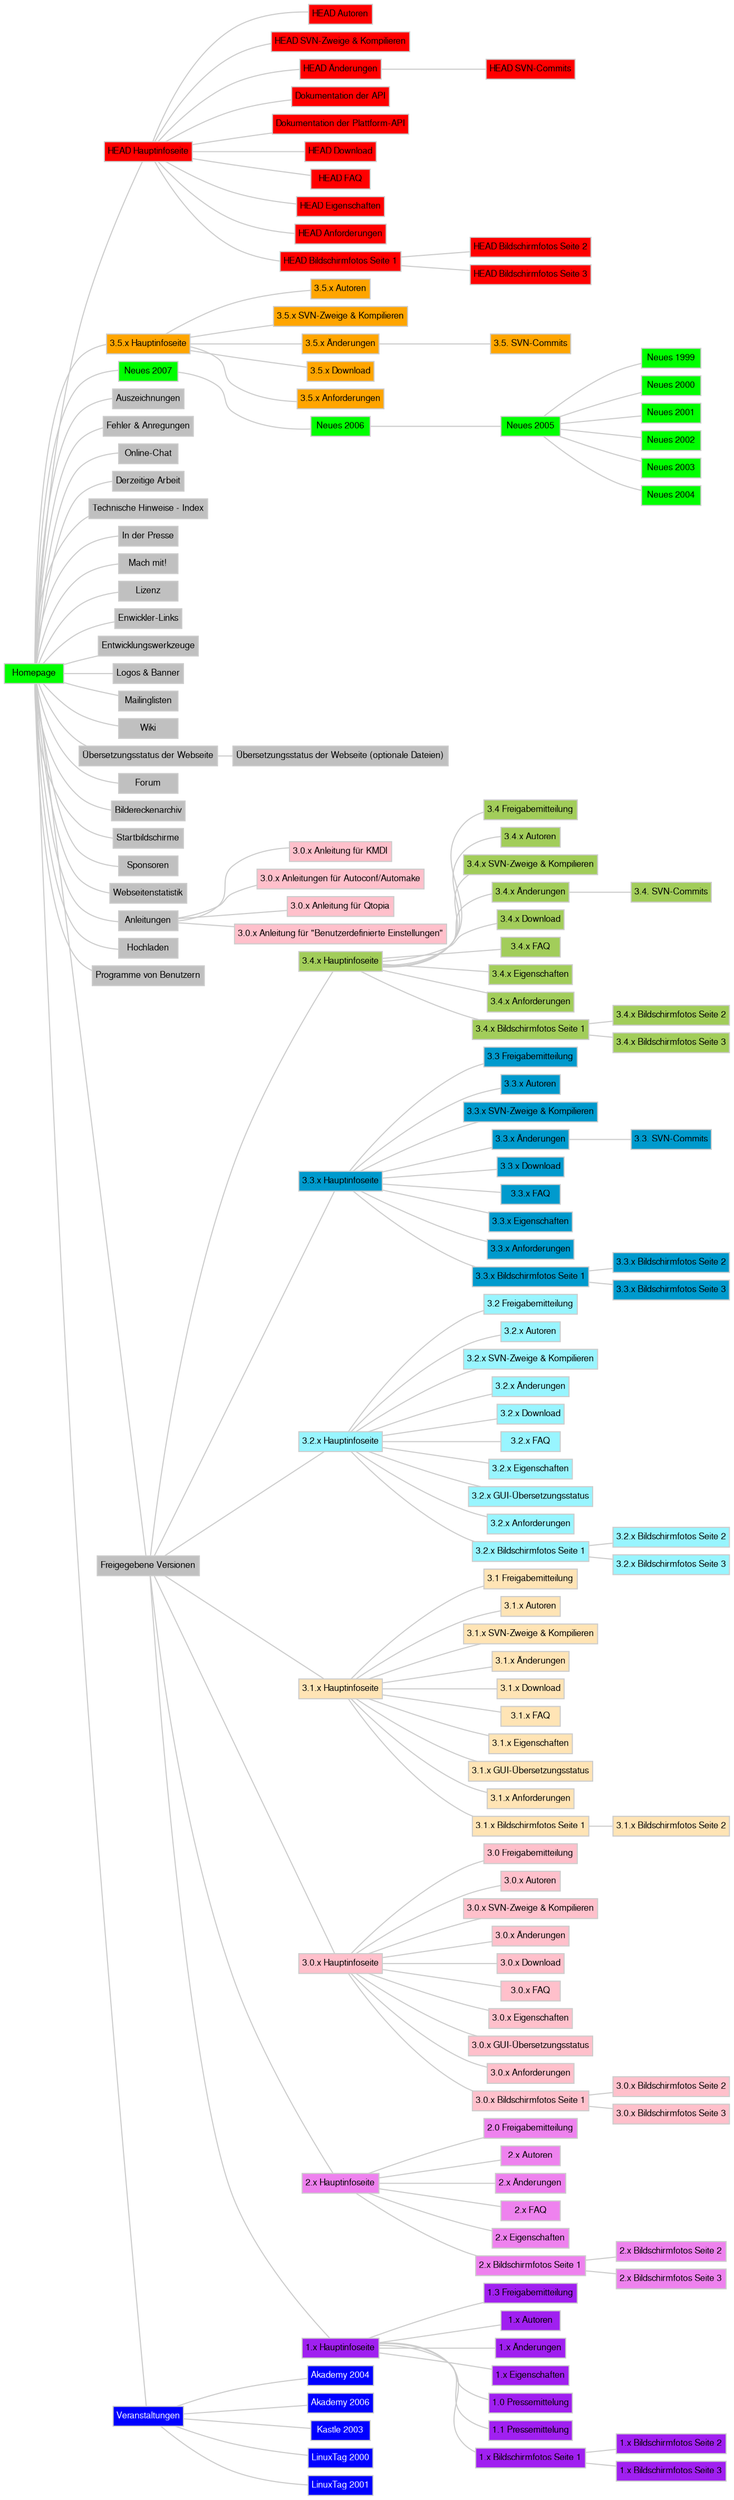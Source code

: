 digraph G {
  fontpath="/usr/X11R6/lib/X11/fonts/truetype";
  charset="iso-8859-1";
  rankdir="LR";
  ranksep="0.2";
  nodesep="0.1";
  overlap="false";
  node [shape="box",color="#cccccc",fontname="FreeSans", fontsize="8",fontcolor="#000000" margin="0.04" height="0.25"];
  edge [color="#cccccc",arrowhead="none"];
  21 [label="HEAD Autoren", URL="../index.html?filename=HEAD/authors.html", fillcolor="red", fontcolor="", style="filled"];
  27 -> 21;
  22 [label="HEAD SVN-Zweige &amp; Kompilieren", URL="../index.html?filename=HEAD/branches_compiling.html", fillcolor="red", fontcolor="", style="filled"];
  27 -> 22;
  159 [label="HEAD SVN-Commits", URL="../index.html?filename=HEAD/ChangeLog.html", fillcolor="red", fontcolor="", style="filled"];
  29 -> 159;
  29 [label="HEAD &Auml;nderungen", URL="../index.html?filename=HEAD/changes.html", fillcolor="red", fontcolor="", style="filled"];
  27 -> 29;
  136 [label="Dokumentation der&nbsp;API", URL="../HEAD/doc/api/", fillcolor="red", fontcolor="", style="filled"];
  27 -> 136;
  139 [label="Dokumentation der Plattform-API", URL="../HEAD/doc/platform/", fillcolor="red", fontcolor="", style="filled"];
  27 -> 139;
  24 [label="HEAD Download", URL="../index.html?filename=HEAD/download.html", fillcolor="red", fontcolor="", style="filled"];
  27 -> 24;
  31 [label="HEAD FAQ", URL="../index.html?filename=HEAD/faq.html", fillcolor="red", fontcolor="", style="filled"];
  27 -> 31;
  30 [label="HEAD Eigenschaften", URL="../index.html?filename=HEAD/features.html", fillcolor="red", fontcolor="", style="filled"];
  27 -> 30;
  27 [label="HEAD Hauptinfoseite", URL="../index.html?filename=HEAD/kdevelop.html", fillcolor="red", fontcolor="", style="filled"];
  1 -> 27;
  23 [label="HEAD Anforderungen", URL="../index.html?filename=HEAD/requirements.html", fillcolor="red", fontcolor="", style="filled"];
  27 -> 23;
  32 [label="HEAD Bildschirmfotos Seite 1", URL="../index.html?filename=HEAD/screenshots1.html", fillcolor="red", fontcolor="", style="filled"];
  27 -> 32;
  33 [label="HEAD Bildschirmfotos Seite 2", URL="../index.html?filename=HEAD/screenshots2.html", fillcolor="red", fontcolor="", style="filled"];
  32 -> 33;
  34 [label="HEAD Bildschirmfotos Seite 3", URL="../index.html?filename=HEAD/screenshots3.html", fillcolor="red", fontcolor="", style="filled"];
  32 -> 34;
  211 [label="3.5.x Autoren", URL="../index.html?filename=3.5/authors.html", fillcolor="orange", fontcolor="", style="filled"];
  209 -> 211;
  212 [label="3.5.x SVN-Zweige &amp; Kompilieren", URL="../index.html?filename=3.5/branches_compiling.html", fillcolor="orange", fontcolor="", style="filled"];
  209 -> 212;
  213 [label="3.5. SVN-Commits", URL="../index.html?filename=3.5/ChangeLog.html", fillcolor="orange", fontcolor="", style="filled"];
  214 -> 213;
  214 [label="3.5.x &Auml;nderungen", URL="../index.html?filename=3.5/changes.html", fillcolor="orange", fontcolor="", style="filled"];
  209 -> 214;
  217 [label="3.5.x Download", URL="../index.html?filename=3.5/download.html", fillcolor="orange", fontcolor="", style="filled"];
  209 -> 217;
  209 [label="3.5.x Hauptinfoseite", URL="../index.html?filename=3.5/kdevelop.html", fillcolor="orange", fontcolor="", style="filled"];
  1 -> 209;
  220 [label="3.5.x Anforderungen", URL="../index.html?filename=3.5/requirements.html", fillcolor="orange", fontcolor="", style="filled"];
  209 -> 220;
  1 [label="Homepage", URL="../index.html?filename=main.html", fillcolor="green", fontcolor="", style="filled"];
  38 [label="Neues 1999", URL="../index.html?filename=main1999.html", fillcolor="green", fontcolor="", style="filled"];
  177 -> 38;
  39 [label="Neues 2000", URL="../index.html?filename=main2000.html", fillcolor="green", fontcolor="", style="filled"];
  177 -> 39;
  40 [label="Neues 2001", URL="../index.html?filename=main2001.html", fillcolor="green", fontcolor="", style="filled"];
  177 -> 40;
  41 [label="Neues 2002", URL="../index.html?filename=main2002.html", fillcolor="green", fontcolor="", style="filled"];
  177 -> 41;
  42 [label="Neues 2003", URL="../index.html?filename=main2003.html", fillcolor="green", fontcolor="", style="filled"];
  177 -> 42;
  118 [label="Neues 2004", URL="../index.html?filename=main2004.html", fillcolor="green", fontcolor="", style="filled"];
  177 -> 118;
  177 [label="Neues 2005", URL="../index.html?filename=main2005.html", fillcolor="green", fontcolor="", style="filled"];
  180 -> 177;
  180 [label="Neues 2006", URL="../index.html?filename=main2006.html", fillcolor="green", fontcolor="", style="filled"];
  225 -> 180;
  225 [label="Neues 2007", URL="../index.html?filename=main2007.html", fillcolor="green", fontcolor="", style="filled"];
  1 -> 225;
  15 [label="Auszeichnungen", URL="../index.html?filename=awards.html", fillcolor="gray", fontcolor="", style="filled"];
  1 -> 15;
  5 [label="Fehler &amp; Anregungen", URL="../index.html?filename=bugs.html", fillcolor="gray", fontcolor="", style="filled"];
  1 -> 5;
  135 [label="Online-Chat", URL="../chat/", fillcolor="gray", fontcolor="", style="filled"];
  1 -> 135;
  105 [label="Derzeitige Arbeit", URL="../index.html?filename=current_work.html", fillcolor="gray", fontcolor="", style="filled"];
  1 -> 105;
  117 [label="Technische Hinweise - Index", URL="../index.html?filename=doc/technotes/index.html", fillcolor="gray", fontcolor="", style="filled"];
  1 -> 117;
  36 [label="In der Presse", URL="../index.html?filename=in_the_press.html", fillcolor="gray", fontcolor="", style="filled"];
  1 -> 36;
  16 [label="Mach mit!", URL="../index.html?filename=join-the-team.html", fillcolor="gray", fontcolor="", style="filled"];
  1 -> 16;
  37 [label="Lizenz", URL="../index.html?filename=license.html", fillcolor="gray", fontcolor="", style="filled"];
  1 -> 37;
  7 [label="Enwickler-Links", URL="../index.html?filename=links_development.html", fillcolor="gray", fontcolor="", style="filled"];
  1 -> 7;
  11 [label="Entwicklungswerkzeuge", URL="../index.html?filename=links_tools.html", fillcolor="gray", fontcolor="", style="filled"];
  1 -> 11;
  13 [label="Logos &amp; Banner", URL="../index.html?filename=logos_banners.html", fillcolor="gray", fontcolor="", style="filled"];
  1 -> 13;
  17 [label="Mailinglisten", URL="../index.html?filename=mailinglist.html", fillcolor="gray", fontcolor="", style="filled"];
  1 -> 17;
  134 [label="Wiki", URL="../mediawiki/", fillcolor="gray", fontcolor="", style="filled"];
  1 -> 134;
  112 [label="&Uuml;bersetzungsstatus der Webseite (optionale Dateien)", URL="../index.html?filename=optional_files_translation_status.html", fillcolor="gray", fontcolor="", style="filled"];
  111 -> 112;
  137 [label="Forum", URL="../phorum5/", fillcolor="gray", fontcolor="", style="filled"];
  1 -> 137;
  43 [label="Bildereckenarchiv", URL="../index.html?filename=pic_corner.html", fillcolor="gray", fontcolor="", style="filled"];
  1 -> 43;
  44 [label="Startbildschirme", URL="../index.html?filename=splashscreens.html", fillcolor="gray", fontcolor="", style="filled"];
  1 -> 44;
  8 [label="Sponsoren", URL="../index.html?filename=sponsors.html", fillcolor="gray", fontcolor="", style="filled"];
  1 -> 8;
  45 [label="Webseitenstatistik", URL="../index.html?filename=stats.html", fillcolor="gray", fontcolor="", style="filled"];
  1 -> 45;
  103 [label="Anleitungen", URL="../index.html?filename=tutorials.html", fillcolor="gray", fontcolor="", style="filled"];
  1 -> 103;
  18 [label="Hochladen", URL="../index.html?filename=upload.html", fillcolor="gray", fontcolor="", style="filled"];
  1 -> 18;
  9 [label="Programme von Benutzern", URL="../index.html?filename=users.html", fillcolor="gray", fontcolor="", style="filled"];
  1 -> 9;
  12 [label="Freigegebene Versionen", URL="../index.html?filename=versions.html", fillcolor="gray", fontcolor="", style="filled"];
  1 -> 12;
  111 [label="&Uuml;bersetzungsstatus der Webseite", URL="../index.html?filename=website_translation_status.html", fillcolor="gray", fontcolor="", style="filled"];
  1 -> 111;
  162 [label="3.4 Freigabemitteilung", URL="../index.html?filename=3.4/announce-kdevelop-3.4.html", fillcolor="darkolivegreen3", fontcolor="", style="filled"];
  161 -> 162;
  163 [label="3.4.x Autoren", URL="../index.html?filename=3.4/authors.html", fillcolor="darkolivegreen3", fontcolor="", style="filled"];
  161 -> 163;
  164 [label="3.4.x SVN-Zweige &amp; Kompilieren", URL="../index.html?filename=3.4/branches_compiling.html", fillcolor="darkolivegreen3", fontcolor="", style="filled"];
  161 -> 164;
  165 [label="3.4. SVN-Commits", URL="../index.html?filename=3.4/ChangeLog.html", fillcolor="darkolivegreen3", fontcolor="", style="filled"];
  166 -> 165;
  166 [label="3.4.x &Auml;nderungen", URL="../index.html?filename=3.4/changes.html", fillcolor="darkolivegreen3", fontcolor="", style="filled"];
  161 -> 166;
  168 [label="3.4.x Download", URL="../index.html?filename=3.4/download.html", fillcolor="darkolivegreen3", fontcolor="", style="filled"];
  161 -> 168;
  169 [label="3.4.x FAQ", URL="../index.html?filename=3.4/faq.html", fillcolor="darkolivegreen3", fontcolor="", style="filled"];
  161 -> 169;
  170 [label="3.4.x Eigenschaften", URL="../index.html?filename=3.4/features.html", fillcolor="darkolivegreen3", fontcolor="", style="filled"];
  161 -> 170;
  161 [label="3.4.x Hauptinfoseite", URL="../index.html?filename=3.4/kdevelop.html", fillcolor="darkolivegreen3", fontcolor="", style="filled"];
  12 -> 161;
  172 [label="3.4.x Anforderungen", URL="../index.html?filename=3.4/requirements.html", fillcolor="darkolivegreen3", fontcolor="", style="filled"];
  161 -> 172;
  173 [label="3.4.x Bildschirmfotos Seite 1", URL="../index.html?filename=3.4/screenshots1.html", fillcolor="darkolivegreen3", fontcolor="", style="filled"];
  161 -> 173;
  174 [label="3.4.x Bildschirmfotos Seite 2", URL="../index.html?filename=3.4/screenshots2.html", fillcolor="darkolivegreen3", fontcolor="", style="filled"];
  173 -> 174;
  175 [label="3.4.x Bildschirmfotos Seite 3", URL="../index.html?filename=3.4/screenshots3.html", fillcolor="darkolivegreen3", fontcolor="", style="filled"];
  173 -> 175;
  144 [label="3.3 Freigabemitteilung", URL="../index.html?filename=3.3/announce-kdevelop-3.3.html", fillcolor="deepskyblue3", fontcolor="", style="filled"];
  143 -> 144;
  145 [label="3.3.x Autoren", URL="../index.html?filename=3.3/authors.html", fillcolor="deepskyblue3", fontcolor="", style="filled"];
  143 -> 145;
  146 [label="3.3.x SVN-Zweige &amp; Kompilieren", URL="../index.html?filename=3.3/branches_compiling.html", fillcolor="deepskyblue3", fontcolor="", style="filled"];
  143 -> 146;
  158 [label="3.3. SVN-Commits", URL="../index.html?filename=3.3/ChangeLog.html", fillcolor="deepskyblue3", fontcolor="", style="filled"];
  147 -> 158;
  147 [label="3.3.x &Auml;nderungen", URL="../index.html?filename=3.3/changes.html", fillcolor="deepskyblue3", fontcolor="", style="filled"];
  143 -> 147;
  149 [label="3.3.x Download", URL="../index.html?filename=3.3/download.html", fillcolor="deepskyblue3", fontcolor="", style="filled"];
  143 -> 149;
  150 [label="3.3.x FAQ", URL="../index.html?filename=3.3/faq.html", fillcolor="deepskyblue3", fontcolor="", style="filled"];
  143 -> 150;
  151 [label="3.3.x Eigenschaften", URL="../index.html?filename=3.3/features.html", fillcolor="deepskyblue3", fontcolor="", style="filled"];
  143 -> 151;
  143 [label="3.3.x Hauptinfoseite", URL="../index.html?filename=3.3/kdevelop.html", fillcolor="deepskyblue3", fontcolor="", style="filled"];
  12 -> 143;
  153 [label="3.3.x Anforderungen", URL="../index.html?filename=3.3/requirements.html", fillcolor="deepskyblue3", fontcolor="", style="filled"];
  143 -> 153;
  154 [label="3.3.x Bildschirmfotos Seite 1", URL="../index.html?filename=3.3/screenshots1.html", fillcolor="deepskyblue3", fontcolor="", style="filled"];
  143 -> 154;
  155 [label="3.3.x Bildschirmfotos Seite 2", URL="../index.html?filename=3.3/screenshots2.html", fillcolor="deepskyblue3", fontcolor="", style="filled"];
  154 -> 155;
  156 [label="3.3.x Bildschirmfotos Seite 3", URL="../index.html?filename=3.3/screenshots3.html", fillcolor="deepskyblue3", fontcolor="", style="filled"];
  154 -> 156;
  120 [label="3.2 Freigabemitteilung", URL="../index.html?filename=3.2/announce-kdevelop-3.2.html", fillcolor="cadetblue1", fontcolor="", style="filled"];
  119 -> 120;
  121 [label="3.2.x Autoren", URL="../index.html?filename=3.2/authors.html", fillcolor="cadetblue1", fontcolor="", style="filled"];
  119 -> 121;
  122 [label="3.2.x SVN-Zweige &amp; Kompilieren", URL="../index.html?filename=3.2/branches_compiling.html", fillcolor="cadetblue1", fontcolor="", style="filled"];
  119 -> 122;
  123 [label="3.2.x &Auml;nderungen", URL="../index.html?filename=3.2/changes.html", fillcolor="cadetblue1", fontcolor="", style="filled"];
  119 -> 123;
  125 [label="3.2.x Download", URL="../index.html?filename=3.2/download.html", fillcolor="cadetblue1", fontcolor="", style="filled"];
  119 -> 125;
  126 [label="3.2.x FAQ", URL="../index.html?filename=3.2/faq.html", fillcolor="cadetblue1", fontcolor="", style="filled"];
  119 -> 126;
  127 [label="3.2.x Eigenschaften", URL="../index.html?filename=3.2/features.html", fillcolor="cadetblue1", fontcolor="", style="filled"];
  119 -> 127;
  119 [label="3.2.x Hauptinfoseite", URL="../index.html?filename=3.2/kdevelop.html", fillcolor="cadetblue1", fontcolor="", style="filled"];
  12 -> 119;
  128 [label="3.2.x GUI-&Uuml;bersetzungsstatus", URL="../index.html?filename=3.2/kdevelop_po_status.html", fillcolor="cadetblue1", fontcolor="", style="filled"];
  119 -> 128;
  133 [label="3.2.x Anforderungen", URL="../index.html?filename=3.2/requirements.html", fillcolor="cadetblue1", fontcolor="", style="filled"];
  119 -> 133;
  129 [label="3.2.x Bildschirmfotos Seite 1", URL="../index.html?filename=3.2/screenshots1.html", fillcolor="cadetblue1", fontcolor="", style="filled"];
  119 -> 129;
  130 [label="3.2.x Bildschirmfotos Seite 2", URL="../index.html?filename=3.2/screenshots2.html", fillcolor="cadetblue1", fontcolor="", style="filled"];
  129 -> 130;
  131 [label="3.2.x Bildschirmfotos Seite 3", URL="../index.html?filename=3.2/screenshots3.html", fillcolor="cadetblue1", fontcolor="", style="filled"];
  129 -> 131;
  88 [label="3.1 Freigabemitteilung", URL="../index.html?filename=3.1/announce-kdevelop-3.1.html", fillcolor="moccasin", fontcolor="", style="filled"];
  4 -> 88;
  77 [label="3.1.x Autoren", URL="../index.html?filename=3.1/authors.html", fillcolor="moccasin", fontcolor="", style="filled"];
  4 -> 77;
  78 [label="3.1.x SVN-Zweige &amp; Kompilieren", URL="../index.html?filename=3.1/branches_compiling.html", fillcolor="moccasin", fontcolor="", style="filled"];
  4 -> 78;
  89 [label="3.1.x &Auml;nderungen", URL="../index.html?filename=3.1/changes.html", fillcolor="moccasin", fontcolor="", style="filled"];
  4 -> 89;
  80 [label="3.1.x Download", URL="../index.html?filename=3.1/download.html", fillcolor="moccasin", fontcolor="", style="filled"];
  4 -> 80;
  90 [label="3.1.x FAQ", URL="../index.html?filename=3.1/faq.html", fillcolor="moccasin", fontcolor="", style="filled"];
  4 -> 90;
  91 [label="3.1.x Eigenschaften", URL="../index.html?filename=3.1/features.html", fillcolor="moccasin", fontcolor="", style="filled"];
  4 -> 91;
  4 [label="3.1.x Hauptinfoseite", URL="../index.html?filename=3.1/kdevelop.html", fillcolor="moccasin", fontcolor="", style="filled"];
  12 -> 4;
  81 [label="3.1.x GUI-&Uuml;bersetzungsstatus", URL="../index.html?filename=3.1/kdevelop_po_status.html", fillcolor="moccasin", fontcolor="", style="filled"];
  4 -> 81;
  82 [label="3.1.x Anforderungen", URL="../index.html?filename=3.1/requirements.html", fillcolor="moccasin", fontcolor="", style="filled"];
  4 -> 82;
  92 [label="3.1.x Bildschirmfotos Seite 1", URL="../index.html?filename=3.1/screenshots1.html", fillcolor="moccasin", fontcolor="", style="filled"];
  4 -> 92;
  93 [label="3.1.x Bildschirmfotos Seite 2", URL="../index.html?filename=3.1/screenshots2.html", fillcolor="moccasin", fontcolor="", style="filled"];
  92 -> 93;
  62 [label="3.0 Freigabemitteilung", URL="../index.html?filename=3.0/announce-kdevelop-3.0.html", fillcolor="pink", fontcolor="", style="filled"];
  3 -> 62;
  69 [label="3.0.x Autoren", URL="../index.html?filename=3.0/authors.html", fillcolor="pink", fontcolor="", style="filled"];
  3 -> 69;
  73 [label="3.0.x SVN-Zweige &amp; Kompilieren", URL="../index.html?filename=3.0/branches_compiling.html", fillcolor="pink", fontcolor="", style="filled"];
  3 -> 73;
  63 [label="3.0.x &Auml;nderungen", URL="../index.html?filename=3.0/changes.html", fillcolor="pink", fontcolor="", style="filled"];
  3 -> 63;
  140 [label="3.0.x Anleitung f&uuml;r KMDI", URL="../3.0/doc/kmditutorial/index.html", fillcolor="pink", fontcolor="", style="filled"];
  103 -> 140;
  76 [label="3.0.x Anleitungen f&uuml;r Autoconf/Automake", URL="../index.html?filename=3.0/doc/tutorial_autoconf.html", fillcolor="pink", fontcolor="", style="filled"];
  103 -> 76;
  141 [label="3.0.x Anleitung f&uuml;r Qtopia", URL="../3.0/doc/tutorial_qtopia/index.html", fillcolor="pink", fontcolor="", style="filled"];
  103 -> 141;
  142 [label="3.0.x Anleitung f&uuml;r \"Benutzerdefinierte Einstellungen\"", URL="../3.0/doc/tutorial_settings/index.html", fillcolor="pink", fontcolor="", style="filled"];
  103 -> 142;
  74 [label="3.0.x Download", URL="../index.html?filename=3.0/download.html", fillcolor="pink", fontcolor="", style="filled"];
  3 -> 74;
  64 [label="3.0.x FAQ", URL="../index.html?filename=3.0/faq.html", fillcolor="pink", fontcolor="", style="filled"];
  3 -> 64;
  71 [label="3.0.x Eigenschaften", URL="../index.html?filename=3.0/features.html", fillcolor="pink", fontcolor="", style="filled"];
  3 -> 71;
  3 [label="3.0.x Hauptinfoseite", URL="../index.html?filename=3.0/kdevelop.html", fillcolor="pink", fontcolor="", style="filled"];
  12 -> 3;
  160 [label="3.0.x GUI-&Uuml;bersetzungsstatus", URL="../index.html?filename=3.0/kdevelop_po_status.html", fillcolor="pink", fontcolor="", style="filled"];
  3 -> 160;
  72 [label="3.0.x Anforderungen", URL="../index.html?filename=3.0/requirements.html", fillcolor="pink", fontcolor="", style="filled"];
  3 -> 72;
  66 [label="3.0.x Bildschirmfotos Seite 1", URL="../index.html?filename=3.0/screenshots1.html", fillcolor="pink", fontcolor="", style="filled"];
  3 -> 66;
  67 [label="3.0.x Bildschirmfotos Seite 2", URL="../index.html?filename=3.0/screenshots2.html", fillcolor="pink", fontcolor="", style="filled"];
  66 -> 67;
  68 [label="3.0.x Bildschirmfotos Seite 3", URL="../index.html?filename=3.0/screenshots3.html", fillcolor="pink", fontcolor="", style="filled"];
  66 -> 68;
  54 [label="2.0 Freigabemitteilung", URL="../index.html?filename=2.1/announce-kdevelop-2.0.html", fillcolor="violet", fontcolor="", style="filled"];
  20 -> 54;
  55 [label="2.x Autoren", URL="../index.html?filename=2.1/authors.html", fillcolor="violet", fontcolor="", style="filled"];
  20 -> 55;
  56 [label="2.x &Auml;nderungen", URL="../index.html?filename=2.1/changes.html", fillcolor="violet", fontcolor="", style="filled"];
  20 -> 56;
  57 [label="2.x FAQ", URL="../index.html?filename=2.1/faq.html", fillcolor="violet", fontcolor="", style="filled"];
  20 -> 57;
  58 [label="2.x Eigenschaften", URL="../index.html?filename=2.1/features.html", fillcolor="violet", fontcolor="", style="filled"];
  20 -> 58;
  20 [label="2.x Hauptinfoseite", URL="../index.html?filename=2.1/kdevelop.html", fillcolor="violet", fontcolor="", style="filled"];
  12 -> 20;
  59 [label="2.x Bildschirmfotos Seite 1", URL="../index.html?filename=2.1/screenshots1.html", fillcolor="violet", fontcolor="", style="filled"];
  20 -> 59;
  60 [label="2.x Bildschirmfotos Seite 2", URL="../index.html?filename=2.1/screenshots2.html", fillcolor="violet", fontcolor="", style="filled"];
  59 -> 60;
  61 [label="2.x Bildschirmfotos Seite 3", URL="../index.html?filename=2.1/screenshots3.html", fillcolor="violet", fontcolor="", style="filled"];
  59 -> 61;
  46 [label="1.3 Freigabemitteilung", URL="../index.html?filename=1.3/announce-kdevelop-1.3.html", fillcolor="purple", fontcolor="", style="filled"];
  19 -> 46;
  47 [label="1.x Autoren", URL="../index.html?filename=1.3/authors.html", fillcolor="purple", fontcolor="", style="filled"];
  19 -> 47;
  48 [label="1.x &Auml;nderungen", URL="../index.html?filename=1.3/changes.html", fillcolor="purple", fontcolor="", style="filled"];
  19 -> 48;
  49 [label="1.x Eigenschaften", URL="../index.html?filename=1.3/features.html", fillcolor="purple", fontcolor="", style="filled"];
  19 -> 49;
  19 [label="1.x Hauptinfoseite", URL="../index.html?filename=1.3/kdevelop.html", fillcolor="purple", fontcolor="", style="filled"];
  12 -> 19;
  2 [label="1.0 Pressemittelung", URL="../index.html?filename=1.3/pressrelease1.0.html", fillcolor="purple", fontcolor="", style="filled"];
  19 -> 2;
  50 [label="1.1 Pressemittelung", URL="../index.html?filename=1.3/pressrelease1.1.html", fillcolor="purple", fontcolor="", style="filled"];
  19 -> 50;
  51 [label="1.x Bildschirmfotos Seite 1", URL="../index.html?filename=1.3/screenshots1.html", fillcolor="purple", fontcolor="", style="filled"];
  19 -> 51;
  52 [label="1.x Bildschirmfotos Seite 2", URL="../index.html?filename=1.3/screenshots2.html", fillcolor="purple", fontcolor="", style="filled"];
  51 -> 52;
  53 [label="1.x Bildschirmfotos Seite 3", URL="../index.html?filename=1.3/screenshots3.html", fillcolor="purple", fontcolor="", style="filled"];
  51 -> 53;
  84 [label="Veranstaltungen", URL="../index.html?filename=events.html", fillcolor="blue", fontcolor="white", style="filled"];
  1 -> 84;
  114 [label="Akademy 2004", URL="../index.html?filename=events/akademy2004.html", fillcolor="blue", fontcolor="white", style="filled"];
  84 -> 114;
  178 [label="Akademy 2006", URL="../index.html?filename=events/akademy2006.html", fillcolor="blue", fontcolor="white", style="filled"];
  84 -> 178;
  87 [label="Kastle 2003", URL="../index.html?filename=events/kastle2003.html", fillcolor="blue", fontcolor="white", style="filled"];
  84 -> 87;
  85 [label="LinuxTag 2000", URL="../index.html?filename=events/linuxtag2000.html", fillcolor="blue", fontcolor="white", style="filled"];
  84 -> 85;
  86 [label="LinuxTag 2001", URL="../index.html?filename=events/linuxtag2001.html", fillcolor="blue", fontcolor="white", style="filled"];
  84 -> 86;
}